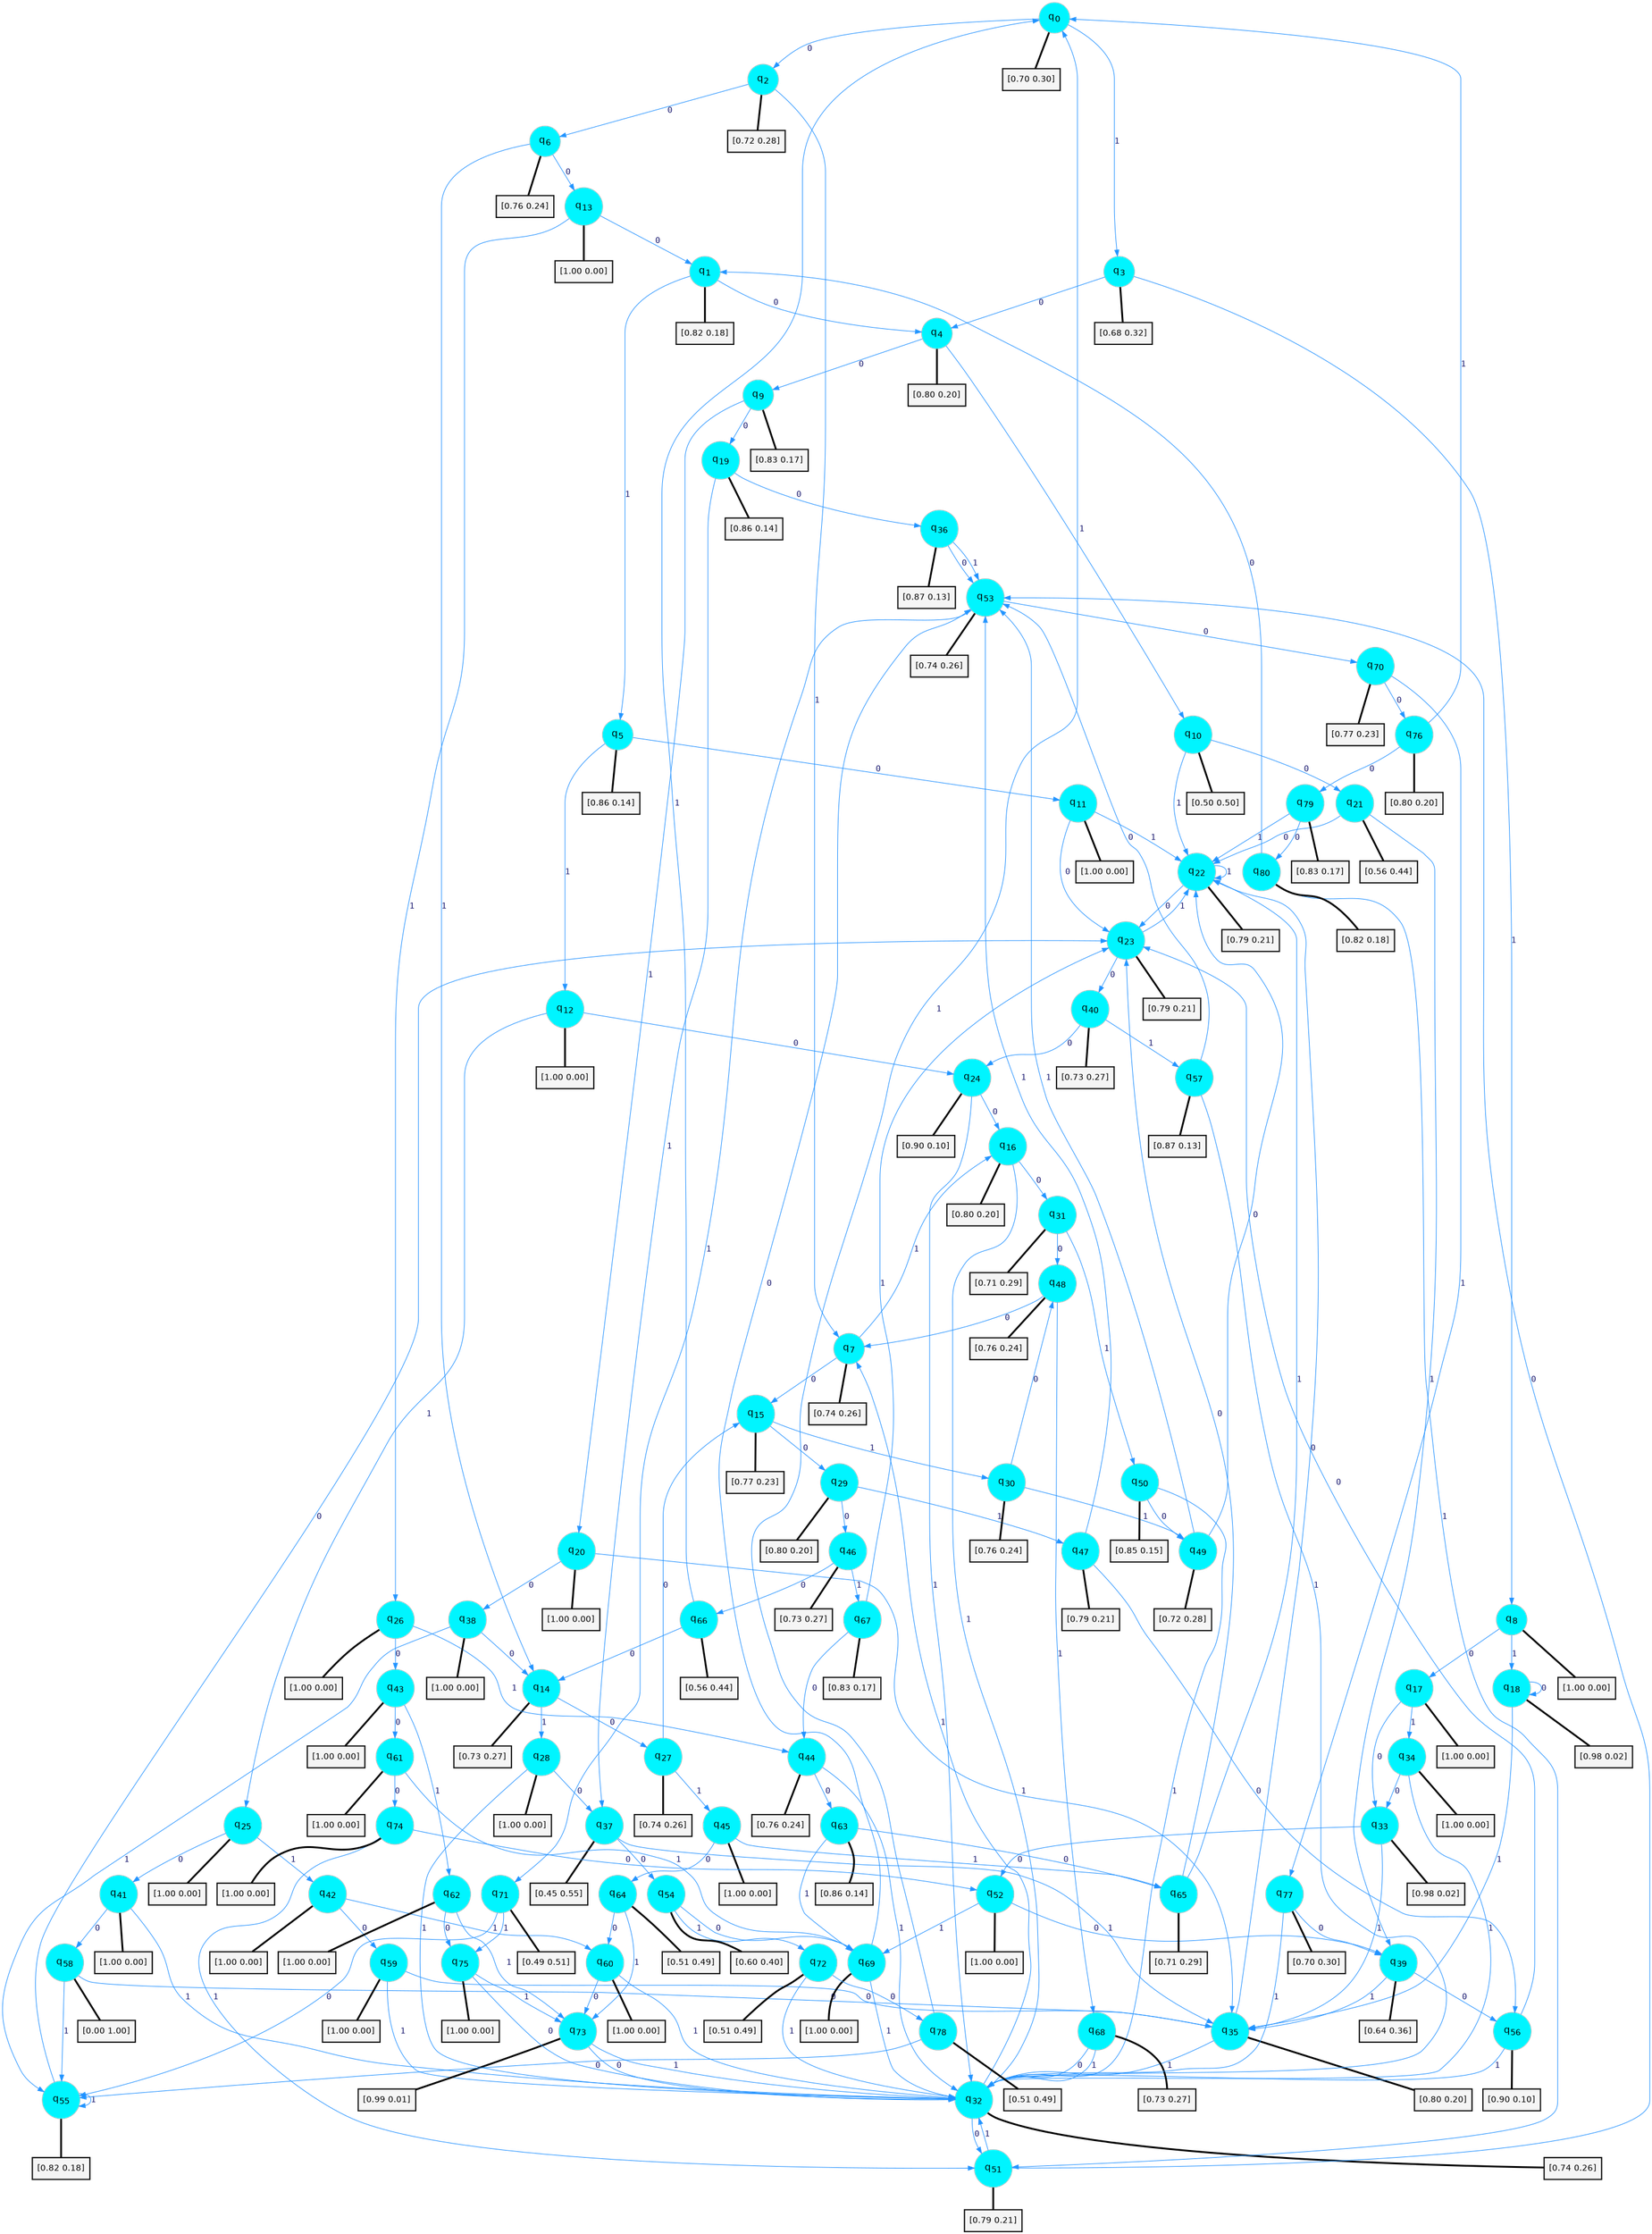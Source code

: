 digraph G {
graph [
bgcolor=transparent, dpi=300, rankdir=TD, size="40,25"];
node [
color=gray, fillcolor=turquoise1, fontcolor=black, fontname=Helvetica, fontsize=16, fontweight=bold, shape=circle, style=filled];
edge [
arrowsize=1, color=dodgerblue1, fontcolor=midnightblue, fontname=courier, fontweight=bold, penwidth=1, style=solid, weight=20];
0[label=<q<SUB>0</SUB>>];
1[label=<q<SUB>1</SUB>>];
2[label=<q<SUB>2</SUB>>];
3[label=<q<SUB>3</SUB>>];
4[label=<q<SUB>4</SUB>>];
5[label=<q<SUB>5</SUB>>];
6[label=<q<SUB>6</SUB>>];
7[label=<q<SUB>7</SUB>>];
8[label=<q<SUB>8</SUB>>];
9[label=<q<SUB>9</SUB>>];
10[label=<q<SUB>10</SUB>>];
11[label=<q<SUB>11</SUB>>];
12[label=<q<SUB>12</SUB>>];
13[label=<q<SUB>13</SUB>>];
14[label=<q<SUB>14</SUB>>];
15[label=<q<SUB>15</SUB>>];
16[label=<q<SUB>16</SUB>>];
17[label=<q<SUB>17</SUB>>];
18[label=<q<SUB>18</SUB>>];
19[label=<q<SUB>19</SUB>>];
20[label=<q<SUB>20</SUB>>];
21[label=<q<SUB>21</SUB>>];
22[label=<q<SUB>22</SUB>>];
23[label=<q<SUB>23</SUB>>];
24[label=<q<SUB>24</SUB>>];
25[label=<q<SUB>25</SUB>>];
26[label=<q<SUB>26</SUB>>];
27[label=<q<SUB>27</SUB>>];
28[label=<q<SUB>28</SUB>>];
29[label=<q<SUB>29</SUB>>];
30[label=<q<SUB>30</SUB>>];
31[label=<q<SUB>31</SUB>>];
32[label=<q<SUB>32</SUB>>];
33[label=<q<SUB>33</SUB>>];
34[label=<q<SUB>34</SUB>>];
35[label=<q<SUB>35</SUB>>];
36[label=<q<SUB>36</SUB>>];
37[label=<q<SUB>37</SUB>>];
38[label=<q<SUB>38</SUB>>];
39[label=<q<SUB>39</SUB>>];
40[label=<q<SUB>40</SUB>>];
41[label=<q<SUB>41</SUB>>];
42[label=<q<SUB>42</SUB>>];
43[label=<q<SUB>43</SUB>>];
44[label=<q<SUB>44</SUB>>];
45[label=<q<SUB>45</SUB>>];
46[label=<q<SUB>46</SUB>>];
47[label=<q<SUB>47</SUB>>];
48[label=<q<SUB>48</SUB>>];
49[label=<q<SUB>49</SUB>>];
50[label=<q<SUB>50</SUB>>];
51[label=<q<SUB>51</SUB>>];
52[label=<q<SUB>52</SUB>>];
53[label=<q<SUB>53</SUB>>];
54[label=<q<SUB>54</SUB>>];
55[label=<q<SUB>55</SUB>>];
56[label=<q<SUB>56</SUB>>];
57[label=<q<SUB>57</SUB>>];
58[label=<q<SUB>58</SUB>>];
59[label=<q<SUB>59</SUB>>];
60[label=<q<SUB>60</SUB>>];
61[label=<q<SUB>61</SUB>>];
62[label=<q<SUB>62</SUB>>];
63[label=<q<SUB>63</SUB>>];
64[label=<q<SUB>64</SUB>>];
65[label=<q<SUB>65</SUB>>];
66[label=<q<SUB>66</SUB>>];
67[label=<q<SUB>67</SUB>>];
68[label=<q<SUB>68</SUB>>];
69[label=<q<SUB>69</SUB>>];
70[label=<q<SUB>70</SUB>>];
71[label=<q<SUB>71</SUB>>];
72[label=<q<SUB>72</SUB>>];
73[label=<q<SUB>73</SUB>>];
74[label=<q<SUB>74</SUB>>];
75[label=<q<SUB>75</SUB>>];
76[label=<q<SUB>76</SUB>>];
77[label=<q<SUB>77</SUB>>];
78[label=<q<SUB>78</SUB>>];
79[label=<q<SUB>79</SUB>>];
80[label=<q<SUB>80</SUB>>];
81[label="[0.70 0.30]", shape=box,fontcolor=black, fontname=Helvetica, fontsize=14, penwidth=2, fillcolor=whitesmoke,color=black];
82[label="[0.82 0.18]", shape=box,fontcolor=black, fontname=Helvetica, fontsize=14, penwidth=2, fillcolor=whitesmoke,color=black];
83[label="[0.72 0.28]", shape=box,fontcolor=black, fontname=Helvetica, fontsize=14, penwidth=2, fillcolor=whitesmoke,color=black];
84[label="[0.68 0.32]", shape=box,fontcolor=black, fontname=Helvetica, fontsize=14, penwidth=2, fillcolor=whitesmoke,color=black];
85[label="[0.80 0.20]", shape=box,fontcolor=black, fontname=Helvetica, fontsize=14, penwidth=2, fillcolor=whitesmoke,color=black];
86[label="[0.86 0.14]", shape=box,fontcolor=black, fontname=Helvetica, fontsize=14, penwidth=2, fillcolor=whitesmoke,color=black];
87[label="[0.76 0.24]", shape=box,fontcolor=black, fontname=Helvetica, fontsize=14, penwidth=2, fillcolor=whitesmoke,color=black];
88[label="[0.74 0.26]", shape=box,fontcolor=black, fontname=Helvetica, fontsize=14, penwidth=2, fillcolor=whitesmoke,color=black];
89[label="[1.00 0.00]", shape=box,fontcolor=black, fontname=Helvetica, fontsize=14, penwidth=2, fillcolor=whitesmoke,color=black];
90[label="[0.83 0.17]", shape=box,fontcolor=black, fontname=Helvetica, fontsize=14, penwidth=2, fillcolor=whitesmoke,color=black];
91[label="[0.50 0.50]", shape=box,fontcolor=black, fontname=Helvetica, fontsize=14, penwidth=2, fillcolor=whitesmoke,color=black];
92[label="[1.00 0.00]", shape=box,fontcolor=black, fontname=Helvetica, fontsize=14, penwidth=2, fillcolor=whitesmoke,color=black];
93[label="[1.00 0.00]", shape=box,fontcolor=black, fontname=Helvetica, fontsize=14, penwidth=2, fillcolor=whitesmoke,color=black];
94[label="[1.00 0.00]", shape=box,fontcolor=black, fontname=Helvetica, fontsize=14, penwidth=2, fillcolor=whitesmoke,color=black];
95[label="[0.73 0.27]", shape=box,fontcolor=black, fontname=Helvetica, fontsize=14, penwidth=2, fillcolor=whitesmoke,color=black];
96[label="[0.77 0.23]", shape=box,fontcolor=black, fontname=Helvetica, fontsize=14, penwidth=2, fillcolor=whitesmoke,color=black];
97[label="[0.80 0.20]", shape=box,fontcolor=black, fontname=Helvetica, fontsize=14, penwidth=2, fillcolor=whitesmoke,color=black];
98[label="[1.00 0.00]", shape=box,fontcolor=black, fontname=Helvetica, fontsize=14, penwidth=2, fillcolor=whitesmoke,color=black];
99[label="[0.98 0.02]", shape=box,fontcolor=black, fontname=Helvetica, fontsize=14, penwidth=2, fillcolor=whitesmoke,color=black];
100[label="[0.86 0.14]", shape=box,fontcolor=black, fontname=Helvetica, fontsize=14, penwidth=2, fillcolor=whitesmoke,color=black];
101[label="[1.00 0.00]", shape=box,fontcolor=black, fontname=Helvetica, fontsize=14, penwidth=2, fillcolor=whitesmoke,color=black];
102[label="[0.56 0.44]", shape=box,fontcolor=black, fontname=Helvetica, fontsize=14, penwidth=2, fillcolor=whitesmoke,color=black];
103[label="[0.79 0.21]", shape=box,fontcolor=black, fontname=Helvetica, fontsize=14, penwidth=2, fillcolor=whitesmoke,color=black];
104[label="[0.79 0.21]", shape=box,fontcolor=black, fontname=Helvetica, fontsize=14, penwidth=2, fillcolor=whitesmoke,color=black];
105[label="[0.90 0.10]", shape=box,fontcolor=black, fontname=Helvetica, fontsize=14, penwidth=2, fillcolor=whitesmoke,color=black];
106[label="[1.00 0.00]", shape=box,fontcolor=black, fontname=Helvetica, fontsize=14, penwidth=2, fillcolor=whitesmoke,color=black];
107[label="[1.00 0.00]", shape=box,fontcolor=black, fontname=Helvetica, fontsize=14, penwidth=2, fillcolor=whitesmoke,color=black];
108[label="[0.74 0.26]", shape=box,fontcolor=black, fontname=Helvetica, fontsize=14, penwidth=2, fillcolor=whitesmoke,color=black];
109[label="[1.00 0.00]", shape=box,fontcolor=black, fontname=Helvetica, fontsize=14, penwidth=2, fillcolor=whitesmoke,color=black];
110[label="[0.80 0.20]", shape=box,fontcolor=black, fontname=Helvetica, fontsize=14, penwidth=2, fillcolor=whitesmoke,color=black];
111[label="[0.76 0.24]", shape=box,fontcolor=black, fontname=Helvetica, fontsize=14, penwidth=2, fillcolor=whitesmoke,color=black];
112[label="[0.71 0.29]", shape=box,fontcolor=black, fontname=Helvetica, fontsize=14, penwidth=2, fillcolor=whitesmoke,color=black];
113[label="[0.74 0.26]", shape=box,fontcolor=black, fontname=Helvetica, fontsize=14, penwidth=2, fillcolor=whitesmoke,color=black];
114[label="[0.98 0.02]", shape=box,fontcolor=black, fontname=Helvetica, fontsize=14, penwidth=2, fillcolor=whitesmoke,color=black];
115[label="[1.00 0.00]", shape=box,fontcolor=black, fontname=Helvetica, fontsize=14, penwidth=2, fillcolor=whitesmoke,color=black];
116[label="[0.80 0.20]", shape=box,fontcolor=black, fontname=Helvetica, fontsize=14, penwidth=2, fillcolor=whitesmoke,color=black];
117[label="[0.87 0.13]", shape=box,fontcolor=black, fontname=Helvetica, fontsize=14, penwidth=2, fillcolor=whitesmoke,color=black];
118[label="[0.45 0.55]", shape=box,fontcolor=black, fontname=Helvetica, fontsize=14, penwidth=2, fillcolor=whitesmoke,color=black];
119[label="[1.00 0.00]", shape=box,fontcolor=black, fontname=Helvetica, fontsize=14, penwidth=2, fillcolor=whitesmoke,color=black];
120[label="[0.64 0.36]", shape=box,fontcolor=black, fontname=Helvetica, fontsize=14, penwidth=2, fillcolor=whitesmoke,color=black];
121[label="[0.73 0.27]", shape=box,fontcolor=black, fontname=Helvetica, fontsize=14, penwidth=2, fillcolor=whitesmoke,color=black];
122[label="[1.00 0.00]", shape=box,fontcolor=black, fontname=Helvetica, fontsize=14, penwidth=2, fillcolor=whitesmoke,color=black];
123[label="[1.00 0.00]", shape=box,fontcolor=black, fontname=Helvetica, fontsize=14, penwidth=2, fillcolor=whitesmoke,color=black];
124[label="[1.00 0.00]", shape=box,fontcolor=black, fontname=Helvetica, fontsize=14, penwidth=2, fillcolor=whitesmoke,color=black];
125[label="[0.76 0.24]", shape=box,fontcolor=black, fontname=Helvetica, fontsize=14, penwidth=2, fillcolor=whitesmoke,color=black];
126[label="[1.00 0.00]", shape=box,fontcolor=black, fontname=Helvetica, fontsize=14, penwidth=2, fillcolor=whitesmoke,color=black];
127[label="[0.73 0.27]", shape=box,fontcolor=black, fontname=Helvetica, fontsize=14, penwidth=2, fillcolor=whitesmoke,color=black];
128[label="[0.79 0.21]", shape=box,fontcolor=black, fontname=Helvetica, fontsize=14, penwidth=2, fillcolor=whitesmoke,color=black];
129[label="[0.76 0.24]", shape=box,fontcolor=black, fontname=Helvetica, fontsize=14, penwidth=2, fillcolor=whitesmoke,color=black];
130[label="[0.72 0.28]", shape=box,fontcolor=black, fontname=Helvetica, fontsize=14, penwidth=2, fillcolor=whitesmoke,color=black];
131[label="[0.85 0.15]", shape=box,fontcolor=black, fontname=Helvetica, fontsize=14, penwidth=2, fillcolor=whitesmoke,color=black];
132[label="[0.79 0.21]", shape=box,fontcolor=black, fontname=Helvetica, fontsize=14, penwidth=2, fillcolor=whitesmoke,color=black];
133[label="[1.00 0.00]", shape=box,fontcolor=black, fontname=Helvetica, fontsize=14, penwidth=2, fillcolor=whitesmoke,color=black];
134[label="[0.74 0.26]", shape=box,fontcolor=black, fontname=Helvetica, fontsize=14, penwidth=2, fillcolor=whitesmoke,color=black];
135[label="[0.60 0.40]", shape=box,fontcolor=black, fontname=Helvetica, fontsize=14, penwidth=2, fillcolor=whitesmoke,color=black];
136[label="[0.82 0.18]", shape=box,fontcolor=black, fontname=Helvetica, fontsize=14, penwidth=2, fillcolor=whitesmoke,color=black];
137[label="[0.90 0.10]", shape=box,fontcolor=black, fontname=Helvetica, fontsize=14, penwidth=2, fillcolor=whitesmoke,color=black];
138[label="[0.87 0.13]", shape=box,fontcolor=black, fontname=Helvetica, fontsize=14, penwidth=2, fillcolor=whitesmoke,color=black];
139[label="[0.00 1.00]", shape=box,fontcolor=black, fontname=Helvetica, fontsize=14, penwidth=2, fillcolor=whitesmoke,color=black];
140[label="[1.00 0.00]", shape=box,fontcolor=black, fontname=Helvetica, fontsize=14, penwidth=2, fillcolor=whitesmoke,color=black];
141[label="[1.00 0.00]", shape=box,fontcolor=black, fontname=Helvetica, fontsize=14, penwidth=2, fillcolor=whitesmoke,color=black];
142[label="[1.00 0.00]", shape=box,fontcolor=black, fontname=Helvetica, fontsize=14, penwidth=2, fillcolor=whitesmoke,color=black];
143[label="[1.00 0.00]", shape=box,fontcolor=black, fontname=Helvetica, fontsize=14, penwidth=2, fillcolor=whitesmoke,color=black];
144[label="[0.86 0.14]", shape=box,fontcolor=black, fontname=Helvetica, fontsize=14, penwidth=2, fillcolor=whitesmoke,color=black];
145[label="[0.51 0.49]", shape=box,fontcolor=black, fontname=Helvetica, fontsize=14, penwidth=2, fillcolor=whitesmoke,color=black];
146[label="[0.71 0.29]", shape=box,fontcolor=black, fontname=Helvetica, fontsize=14, penwidth=2, fillcolor=whitesmoke,color=black];
147[label="[0.56 0.44]", shape=box,fontcolor=black, fontname=Helvetica, fontsize=14, penwidth=2, fillcolor=whitesmoke,color=black];
148[label="[0.83 0.17]", shape=box,fontcolor=black, fontname=Helvetica, fontsize=14, penwidth=2, fillcolor=whitesmoke,color=black];
149[label="[0.73 0.27]", shape=box,fontcolor=black, fontname=Helvetica, fontsize=14, penwidth=2, fillcolor=whitesmoke,color=black];
150[label="[1.00 0.00]", shape=box,fontcolor=black, fontname=Helvetica, fontsize=14, penwidth=2, fillcolor=whitesmoke,color=black];
151[label="[0.77 0.23]", shape=box,fontcolor=black, fontname=Helvetica, fontsize=14, penwidth=2, fillcolor=whitesmoke,color=black];
152[label="[0.49 0.51]", shape=box,fontcolor=black, fontname=Helvetica, fontsize=14, penwidth=2, fillcolor=whitesmoke,color=black];
153[label="[0.51 0.49]", shape=box,fontcolor=black, fontname=Helvetica, fontsize=14, penwidth=2, fillcolor=whitesmoke,color=black];
154[label="[0.99 0.01]", shape=box,fontcolor=black, fontname=Helvetica, fontsize=14, penwidth=2, fillcolor=whitesmoke,color=black];
155[label="[1.00 0.00]", shape=box,fontcolor=black, fontname=Helvetica, fontsize=14, penwidth=2, fillcolor=whitesmoke,color=black];
156[label="[1.00 0.00]", shape=box,fontcolor=black, fontname=Helvetica, fontsize=14, penwidth=2, fillcolor=whitesmoke,color=black];
157[label="[0.80 0.20]", shape=box,fontcolor=black, fontname=Helvetica, fontsize=14, penwidth=2, fillcolor=whitesmoke,color=black];
158[label="[0.70 0.30]", shape=box,fontcolor=black, fontname=Helvetica, fontsize=14, penwidth=2, fillcolor=whitesmoke,color=black];
159[label="[0.51 0.49]", shape=box,fontcolor=black, fontname=Helvetica, fontsize=14, penwidth=2, fillcolor=whitesmoke,color=black];
160[label="[0.83 0.17]", shape=box,fontcolor=black, fontname=Helvetica, fontsize=14, penwidth=2, fillcolor=whitesmoke,color=black];
161[label="[0.82 0.18]", shape=box,fontcolor=black, fontname=Helvetica, fontsize=14, penwidth=2, fillcolor=whitesmoke,color=black];
0->2 [label=0];
0->3 [label=1];
0->81 [arrowhead=none, penwidth=3,color=black];
1->4 [label=0];
1->5 [label=1];
1->82 [arrowhead=none, penwidth=3,color=black];
2->6 [label=0];
2->7 [label=1];
2->83 [arrowhead=none, penwidth=3,color=black];
3->4 [label=0];
3->8 [label=1];
3->84 [arrowhead=none, penwidth=3,color=black];
4->9 [label=0];
4->10 [label=1];
4->85 [arrowhead=none, penwidth=3,color=black];
5->11 [label=0];
5->12 [label=1];
5->86 [arrowhead=none, penwidth=3,color=black];
6->13 [label=0];
6->14 [label=1];
6->87 [arrowhead=none, penwidth=3,color=black];
7->15 [label=0];
7->16 [label=1];
7->88 [arrowhead=none, penwidth=3,color=black];
8->17 [label=0];
8->18 [label=1];
8->89 [arrowhead=none, penwidth=3,color=black];
9->19 [label=0];
9->20 [label=1];
9->90 [arrowhead=none, penwidth=3,color=black];
10->21 [label=0];
10->22 [label=1];
10->91 [arrowhead=none, penwidth=3,color=black];
11->23 [label=0];
11->22 [label=1];
11->92 [arrowhead=none, penwidth=3,color=black];
12->24 [label=0];
12->25 [label=1];
12->93 [arrowhead=none, penwidth=3,color=black];
13->1 [label=0];
13->26 [label=1];
13->94 [arrowhead=none, penwidth=3,color=black];
14->27 [label=0];
14->28 [label=1];
14->95 [arrowhead=none, penwidth=3,color=black];
15->29 [label=0];
15->30 [label=1];
15->96 [arrowhead=none, penwidth=3,color=black];
16->31 [label=0];
16->32 [label=1];
16->97 [arrowhead=none, penwidth=3,color=black];
17->33 [label=0];
17->34 [label=1];
17->98 [arrowhead=none, penwidth=3,color=black];
18->18 [label=0];
18->35 [label=1];
18->99 [arrowhead=none, penwidth=3,color=black];
19->36 [label=0];
19->37 [label=1];
19->100 [arrowhead=none, penwidth=3,color=black];
20->38 [label=0];
20->35 [label=1];
20->101 [arrowhead=none, penwidth=3,color=black];
21->22 [label=0];
21->39 [label=1];
21->102 [arrowhead=none, penwidth=3,color=black];
22->23 [label=0];
22->22 [label=1];
22->103 [arrowhead=none, penwidth=3,color=black];
23->40 [label=0];
23->22 [label=1];
23->104 [arrowhead=none, penwidth=3,color=black];
24->16 [label=0];
24->32 [label=1];
24->105 [arrowhead=none, penwidth=3,color=black];
25->41 [label=0];
25->42 [label=1];
25->106 [arrowhead=none, penwidth=3,color=black];
26->43 [label=0];
26->44 [label=1];
26->107 [arrowhead=none, penwidth=3,color=black];
27->15 [label=0];
27->45 [label=1];
27->108 [arrowhead=none, penwidth=3,color=black];
28->37 [label=0];
28->32 [label=1];
28->109 [arrowhead=none, penwidth=3,color=black];
29->46 [label=0];
29->47 [label=1];
29->110 [arrowhead=none, penwidth=3,color=black];
30->48 [label=0];
30->49 [label=1];
30->111 [arrowhead=none, penwidth=3,color=black];
31->48 [label=0];
31->50 [label=1];
31->112 [arrowhead=none, penwidth=3,color=black];
32->51 [label=0];
32->7 [label=1];
32->113 [arrowhead=none, penwidth=3,color=black];
33->52 [label=0];
33->35 [label=1];
33->114 [arrowhead=none, penwidth=3,color=black];
34->33 [label=0];
34->32 [label=1];
34->115 [arrowhead=none, penwidth=3,color=black];
35->22 [label=0];
35->32 [label=1];
35->116 [arrowhead=none, penwidth=3,color=black];
36->53 [label=0];
36->53 [label=1];
36->117 [arrowhead=none, penwidth=3,color=black];
37->54 [label=0];
37->35 [label=1];
37->118 [arrowhead=none, penwidth=3,color=black];
38->14 [label=0];
38->55 [label=1];
38->119 [arrowhead=none, penwidth=3,color=black];
39->56 [label=0];
39->35 [label=1];
39->120 [arrowhead=none, penwidth=3,color=black];
40->24 [label=0];
40->57 [label=1];
40->121 [arrowhead=none, penwidth=3,color=black];
41->58 [label=0];
41->32 [label=1];
41->122 [arrowhead=none, penwidth=3,color=black];
42->59 [label=0];
42->60 [label=1];
42->123 [arrowhead=none, penwidth=3,color=black];
43->61 [label=0];
43->62 [label=1];
43->124 [arrowhead=none, penwidth=3,color=black];
44->63 [label=0];
44->32 [label=1];
44->125 [arrowhead=none, penwidth=3,color=black];
45->64 [label=0];
45->65 [label=1];
45->126 [arrowhead=none, penwidth=3,color=black];
46->66 [label=0];
46->67 [label=1];
46->127 [arrowhead=none, penwidth=3,color=black];
47->56 [label=0];
47->53 [label=1];
47->128 [arrowhead=none, penwidth=3,color=black];
48->7 [label=0];
48->68 [label=1];
48->129 [arrowhead=none, penwidth=3,color=black];
49->22 [label=0];
49->53 [label=1];
49->130 [arrowhead=none, penwidth=3,color=black];
50->49 [label=0];
50->32 [label=1];
50->131 [arrowhead=none, penwidth=3,color=black];
51->53 [label=0];
51->32 [label=1];
51->132 [arrowhead=none, penwidth=3,color=black];
52->39 [label=0];
52->69 [label=1];
52->133 [arrowhead=none, penwidth=3,color=black];
53->70 [label=0];
53->71 [label=1];
53->134 [arrowhead=none, penwidth=3,color=black];
54->69 [label=0];
54->72 [label=1];
54->135 [arrowhead=none, penwidth=3,color=black];
55->23 [label=0];
55->55 [label=1];
55->136 [arrowhead=none, penwidth=3,color=black];
56->23 [label=0];
56->32 [label=1];
56->137 [arrowhead=none, penwidth=3,color=black];
57->53 [label=0];
57->32 [label=1];
57->138 [arrowhead=none, penwidth=3,color=black];
58->35 [label=0];
58->55 [label=1];
58->139 [arrowhead=none, penwidth=3,color=black];
59->35 [label=0];
59->32 [label=1];
59->140 [arrowhead=none, penwidth=3,color=black];
60->73 [label=0];
60->32 [label=1];
60->141 [arrowhead=none, penwidth=3,color=black];
61->74 [label=0];
61->69 [label=1];
61->142 [arrowhead=none, penwidth=3,color=black];
62->75 [label=0];
62->73 [label=1];
62->143 [arrowhead=none, penwidth=3,color=black];
63->65 [label=0];
63->69 [label=1];
63->144 [arrowhead=none, penwidth=3,color=black];
64->60 [label=0];
64->73 [label=1];
64->145 [arrowhead=none, penwidth=3,color=black];
65->23 [label=0];
65->22 [label=1];
65->146 [arrowhead=none, penwidth=3,color=black];
66->14 [label=0];
66->0 [label=1];
66->147 [arrowhead=none, penwidth=3,color=black];
67->44 [label=0];
67->23 [label=1];
67->148 [arrowhead=none, penwidth=3,color=black];
68->32 [label=0];
68->32 [label=1];
68->149 [arrowhead=none, penwidth=3,color=black];
69->53 [label=0];
69->32 [label=1];
69->150 [arrowhead=none, penwidth=3,color=black];
70->76 [label=0];
70->77 [label=1];
70->151 [arrowhead=none, penwidth=3,color=black];
71->55 [label=0];
71->75 [label=1];
71->152 [arrowhead=none, penwidth=3,color=black];
72->78 [label=0];
72->32 [label=1];
72->153 [arrowhead=none, penwidth=3,color=black];
73->32 [label=0];
73->32 [label=1];
73->154 [arrowhead=none, penwidth=3,color=black];
74->52 [label=0];
74->51 [label=1];
74->155 [arrowhead=none, penwidth=3,color=black];
75->32 [label=0];
75->73 [label=1];
75->156 [arrowhead=none, penwidth=3,color=black];
76->79 [label=0];
76->0 [label=1];
76->157 [arrowhead=none, penwidth=3,color=black];
77->39 [label=0];
77->32 [label=1];
77->158 [arrowhead=none, penwidth=3,color=black];
78->55 [label=0];
78->0 [label=1];
78->159 [arrowhead=none, penwidth=3,color=black];
79->80 [label=0];
79->22 [label=1];
79->160 [arrowhead=none, penwidth=3,color=black];
80->1 [label=0];
80->51 [label=1];
80->161 [arrowhead=none, penwidth=3,color=black];
}
